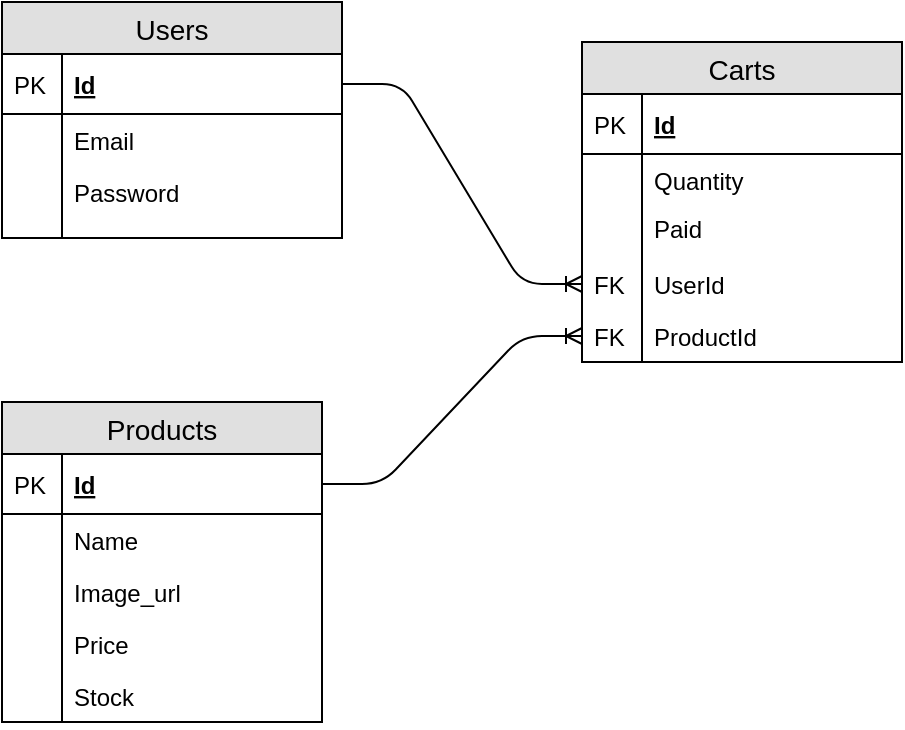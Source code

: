 <mxfile version="12.9.0" type="device"><diagram id="ENwOQ5pudNqp1Xqet5mc" name="Page-1"><mxGraphModel dx="1038" dy="575" grid="1" gridSize="10" guides="1" tooltips="1" connect="1" arrows="1" fold="1" page="1" pageScale="1" pageWidth="850" pageHeight="1100" math="0" shadow="0"><root><mxCell id="0"/><mxCell id="1" parent="0"/><mxCell id="iHK2_HEZjzpdKONs-7Vi-39" value="" style="edgeStyle=entityRelationEdgeStyle;fontSize=12;html=1;endArrow=ERoneToMany;exitX=1;exitY=0.5;exitDx=0;exitDy=0;" edge="1" parent="1" source="iHK2_HEZjzpdKONs-7Vi-27" target="iHK2_HEZjzpdKONs-7Vi-9"><mxGeometry width="100" height="100" relative="1" as="geometry"><mxPoint x="290" y="310" as="sourcePoint"/><mxPoint x="390" y="210" as="targetPoint"/></mxGeometry></mxCell><mxCell id="iHK2_HEZjzpdKONs-7Vi-40" value="" style="edgeStyle=entityRelationEdgeStyle;fontSize=12;html=1;endArrow=ERoneToMany;entryX=0;entryY=0.5;entryDx=0;entryDy=0;" edge="1" parent="1" source="iHK2_HEZjzpdKONs-7Vi-16" target="iHK2_HEZjzpdKONs-7Vi-11"><mxGeometry width="100" height="100" relative="1" as="geometry"><mxPoint x="730" y="280" as="sourcePoint"/><mxPoint x="720" y="240" as="targetPoint"/></mxGeometry></mxCell><mxCell id="iHK2_HEZjzpdKONs-7Vi-4" value="Carts" style="swimlane;fontStyle=0;childLayout=stackLayout;horizontal=1;startSize=26;fillColor=#e0e0e0;horizontalStack=0;resizeParent=1;resizeParentMax=0;resizeLast=0;collapsible=1;marginBottom=0;swimlaneFillColor=#ffffff;align=center;fontSize=14;" vertex="1" parent="1"><mxGeometry x="460" y="80" width="160" height="160" as="geometry"/></mxCell><mxCell id="iHK2_HEZjzpdKONs-7Vi-5" value="Id" style="shape=partialRectangle;top=0;left=0;right=0;bottom=1;align=left;verticalAlign=middle;fillColor=none;spacingLeft=34;spacingRight=4;overflow=hidden;rotatable=0;points=[[0,0.5],[1,0.5]];portConstraint=eastwest;dropTarget=0;fontStyle=5;fontSize=12;" vertex="1" parent="iHK2_HEZjzpdKONs-7Vi-4"><mxGeometry y="26" width="160" height="30" as="geometry"/></mxCell><mxCell id="iHK2_HEZjzpdKONs-7Vi-6" value="PK" style="shape=partialRectangle;top=0;left=0;bottom=0;fillColor=none;align=left;verticalAlign=middle;spacingLeft=4;spacingRight=4;overflow=hidden;rotatable=0;points=[];portConstraint=eastwest;part=1;fontSize=12;" vertex="1" connectable="0" parent="iHK2_HEZjzpdKONs-7Vi-5"><mxGeometry width="30" height="30" as="geometry"/></mxCell><mxCell id="iHK2_HEZjzpdKONs-7Vi-7" value="Quantity" style="shape=partialRectangle;top=0;left=0;right=0;bottom=0;align=left;verticalAlign=top;fillColor=none;spacingLeft=34;spacingRight=4;overflow=hidden;rotatable=0;points=[[0,0.5],[1,0.5]];portConstraint=eastwest;dropTarget=0;fontSize=12;" vertex="1" parent="iHK2_HEZjzpdKONs-7Vi-4"><mxGeometry y="56" width="160" height="26" as="geometry"/></mxCell><mxCell id="iHK2_HEZjzpdKONs-7Vi-8" value="" style="shape=partialRectangle;top=0;left=0;bottom=0;fillColor=none;align=left;verticalAlign=top;spacingLeft=4;spacingRight=4;overflow=hidden;rotatable=0;points=[];portConstraint=eastwest;part=1;fontSize=12;" vertex="1" connectable="0" parent="iHK2_HEZjzpdKONs-7Vi-7"><mxGeometry width="30" height="26" as="geometry"/></mxCell><mxCell id="iHK2_HEZjzpdKONs-7Vi-13" value="" style="shape=partialRectangle;top=0;left=0;right=0;bottom=0;align=left;verticalAlign=top;fillColor=none;spacingLeft=34;spacingRight=4;overflow=hidden;rotatable=0;points=[[0,0.5],[1,0.5]];portConstraint=eastwest;dropTarget=0;fontSize=12;" vertex="1" parent="iHK2_HEZjzpdKONs-7Vi-4"><mxGeometry y="82" width="160" height="26" as="geometry"/></mxCell><mxCell id="iHK2_HEZjzpdKONs-7Vi-14" value="" style="shape=partialRectangle;top=0;left=0;bottom=0;fillColor=none;align=left;verticalAlign=top;spacingLeft=4;spacingRight=4;overflow=hidden;rotatable=0;points=[];portConstraint=eastwest;part=1;fontSize=12;" vertex="1" connectable="0" parent="iHK2_HEZjzpdKONs-7Vi-13"><mxGeometry width="30" height="26" as="geometry"/></mxCell><mxCell id="iHK2_HEZjzpdKONs-7Vi-9" value="UserId" style="shape=partialRectangle;top=0;left=0;right=0;bottom=0;align=left;verticalAlign=top;fillColor=none;spacingLeft=34;spacingRight=4;overflow=hidden;rotatable=0;points=[[0,0.5],[1,0.5]];portConstraint=eastwest;dropTarget=0;fontSize=12;" vertex="1" parent="iHK2_HEZjzpdKONs-7Vi-4"><mxGeometry y="108" width="160" height="26" as="geometry"/></mxCell><mxCell id="iHK2_HEZjzpdKONs-7Vi-10" value="FK" style="shape=partialRectangle;top=0;left=0;bottom=0;fillColor=none;align=left;verticalAlign=top;spacingLeft=4;spacingRight=4;overflow=hidden;rotatable=0;points=[];portConstraint=eastwest;part=1;fontSize=12;" vertex="1" connectable="0" parent="iHK2_HEZjzpdKONs-7Vi-9"><mxGeometry width="30" height="26" as="geometry"/></mxCell><mxCell id="iHK2_HEZjzpdKONs-7Vi-11" value="ProductId" style="shape=partialRectangle;top=0;left=0;right=0;bottom=0;align=left;verticalAlign=top;fillColor=none;spacingLeft=34;spacingRight=4;overflow=hidden;rotatable=0;points=[[0,0.5],[1,0.5]];portConstraint=eastwest;dropTarget=0;fontSize=12;" vertex="1" parent="iHK2_HEZjzpdKONs-7Vi-4"><mxGeometry y="134" width="160" height="26" as="geometry"/></mxCell><mxCell id="iHK2_HEZjzpdKONs-7Vi-12" value="FK" style="shape=partialRectangle;top=0;left=0;bottom=0;fillColor=none;align=left;verticalAlign=top;spacingLeft=4;spacingRight=4;overflow=hidden;rotatable=0;points=[];portConstraint=eastwest;part=1;fontSize=12;" vertex="1" connectable="0" parent="iHK2_HEZjzpdKONs-7Vi-11"><mxGeometry width="30" height="26" as="geometry"/></mxCell><mxCell id="iHK2_HEZjzpdKONs-7Vi-26" value="Users" style="swimlane;fontStyle=0;childLayout=stackLayout;horizontal=1;startSize=26;fillColor=#e0e0e0;horizontalStack=0;resizeParent=1;resizeParentMax=0;resizeLast=0;collapsible=1;marginBottom=0;swimlaneFillColor=#ffffff;align=center;fontSize=14;" vertex="1" parent="1"><mxGeometry x="170" y="60" width="170" height="118" as="geometry"/></mxCell><mxCell id="iHK2_HEZjzpdKONs-7Vi-27" value="Id" style="shape=partialRectangle;top=0;left=0;right=0;bottom=1;align=left;verticalAlign=middle;fillColor=none;spacingLeft=34;spacingRight=4;overflow=hidden;rotatable=0;points=[[0,0.5],[1,0.5]];portConstraint=eastwest;dropTarget=0;fontStyle=5;fontSize=12;" vertex="1" parent="iHK2_HEZjzpdKONs-7Vi-26"><mxGeometry y="26" width="170" height="30" as="geometry"/></mxCell><mxCell id="iHK2_HEZjzpdKONs-7Vi-28" value="PK" style="shape=partialRectangle;top=0;left=0;bottom=0;fillColor=none;align=left;verticalAlign=middle;spacingLeft=4;spacingRight=4;overflow=hidden;rotatable=0;points=[];portConstraint=eastwest;part=1;fontSize=12;" vertex="1" connectable="0" parent="iHK2_HEZjzpdKONs-7Vi-27"><mxGeometry width="30" height="30" as="geometry"/></mxCell><mxCell id="iHK2_HEZjzpdKONs-7Vi-29" value="Email" style="shape=partialRectangle;top=0;left=0;right=0;bottom=0;align=left;verticalAlign=top;fillColor=none;spacingLeft=34;spacingRight=4;overflow=hidden;rotatable=0;points=[[0,0.5],[1,0.5]];portConstraint=eastwest;dropTarget=0;fontSize=12;" vertex="1" parent="iHK2_HEZjzpdKONs-7Vi-26"><mxGeometry y="56" width="170" height="26" as="geometry"/></mxCell><mxCell id="iHK2_HEZjzpdKONs-7Vi-30" value="" style="shape=partialRectangle;top=0;left=0;bottom=0;fillColor=none;align=left;verticalAlign=top;spacingLeft=4;spacingRight=4;overflow=hidden;rotatable=0;points=[];portConstraint=eastwest;part=1;fontSize=12;" vertex="1" connectable="0" parent="iHK2_HEZjzpdKONs-7Vi-29"><mxGeometry width="30" height="26" as="geometry"/></mxCell><mxCell id="iHK2_HEZjzpdKONs-7Vi-31" value="Password" style="shape=partialRectangle;top=0;left=0;right=0;bottom=0;align=left;verticalAlign=top;fillColor=none;spacingLeft=34;spacingRight=4;overflow=hidden;rotatable=0;points=[[0,0.5],[1,0.5]];portConstraint=eastwest;dropTarget=0;fontSize=12;" vertex="1" parent="iHK2_HEZjzpdKONs-7Vi-26"><mxGeometry y="82" width="170" height="26" as="geometry"/></mxCell><mxCell id="iHK2_HEZjzpdKONs-7Vi-32" value="" style="shape=partialRectangle;top=0;left=0;bottom=0;fillColor=none;align=left;verticalAlign=top;spacingLeft=4;spacingRight=4;overflow=hidden;rotatable=0;points=[];portConstraint=eastwest;part=1;fontSize=12;" vertex="1" connectable="0" parent="iHK2_HEZjzpdKONs-7Vi-31"><mxGeometry width="30" height="26" as="geometry"/></mxCell><mxCell id="iHK2_HEZjzpdKONs-7Vi-35" value="" style="shape=partialRectangle;top=0;left=0;right=0;bottom=0;align=left;verticalAlign=top;fillColor=none;spacingLeft=34;spacingRight=4;overflow=hidden;rotatable=0;points=[[0,0.5],[1,0.5]];portConstraint=eastwest;dropTarget=0;fontSize=12;" vertex="1" parent="iHK2_HEZjzpdKONs-7Vi-26"><mxGeometry y="108" width="170" height="10" as="geometry"/></mxCell><mxCell id="iHK2_HEZjzpdKONs-7Vi-36" value="" style="shape=partialRectangle;top=0;left=0;bottom=0;fillColor=none;align=left;verticalAlign=top;spacingLeft=4;spacingRight=4;overflow=hidden;rotatable=0;points=[];portConstraint=eastwest;part=1;fontSize=12;" vertex="1" connectable="0" parent="iHK2_HEZjzpdKONs-7Vi-35"><mxGeometry width="30" height="10" as="geometry"/></mxCell><mxCell id="iHK2_HEZjzpdKONs-7Vi-15" value="Products" style="swimlane;fontStyle=0;childLayout=stackLayout;horizontal=1;startSize=26;fillColor=#e0e0e0;horizontalStack=0;resizeParent=1;resizeParentMax=0;resizeLast=0;collapsible=1;marginBottom=0;swimlaneFillColor=#ffffff;align=center;fontSize=14;" vertex="1" parent="1"><mxGeometry x="170" y="260" width="160" height="160" as="geometry"/></mxCell><mxCell id="iHK2_HEZjzpdKONs-7Vi-16" value="Id" style="shape=partialRectangle;top=0;left=0;right=0;bottom=1;align=left;verticalAlign=middle;fillColor=none;spacingLeft=34;spacingRight=4;overflow=hidden;rotatable=0;points=[[0,0.5],[1,0.5]];portConstraint=eastwest;dropTarget=0;fontStyle=5;fontSize=12;" vertex="1" parent="iHK2_HEZjzpdKONs-7Vi-15"><mxGeometry y="26" width="160" height="30" as="geometry"/></mxCell><mxCell id="iHK2_HEZjzpdKONs-7Vi-17" value="PK" style="shape=partialRectangle;top=0;left=0;bottom=0;fillColor=none;align=left;verticalAlign=middle;spacingLeft=4;spacingRight=4;overflow=hidden;rotatable=0;points=[];portConstraint=eastwest;part=1;fontSize=12;" vertex="1" connectable="0" parent="iHK2_HEZjzpdKONs-7Vi-16"><mxGeometry width="30" height="30" as="geometry"/></mxCell><mxCell id="iHK2_HEZjzpdKONs-7Vi-18" value="Name" style="shape=partialRectangle;top=0;left=0;right=0;bottom=0;align=left;verticalAlign=top;fillColor=none;spacingLeft=34;spacingRight=4;overflow=hidden;rotatable=0;points=[[0,0.5],[1,0.5]];portConstraint=eastwest;dropTarget=0;fontSize=12;" vertex="1" parent="iHK2_HEZjzpdKONs-7Vi-15"><mxGeometry y="56" width="160" height="26" as="geometry"/></mxCell><mxCell id="iHK2_HEZjzpdKONs-7Vi-19" value="" style="shape=partialRectangle;top=0;left=0;bottom=0;fillColor=none;align=left;verticalAlign=top;spacingLeft=4;spacingRight=4;overflow=hidden;rotatable=0;points=[];portConstraint=eastwest;part=1;fontSize=12;" vertex="1" connectable="0" parent="iHK2_HEZjzpdKONs-7Vi-18"><mxGeometry width="30" height="26" as="geometry"/></mxCell><mxCell id="iHK2_HEZjzpdKONs-7Vi-20" value="Image_url" style="shape=partialRectangle;top=0;left=0;right=0;bottom=0;align=left;verticalAlign=top;fillColor=none;spacingLeft=34;spacingRight=4;overflow=hidden;rotatable=0;points=[[0,0.5],[1,0.5]];portConstraint=eastwest;dropTarget=0;fontSize=12;" vertex="1" parent="iHK2_HEZjzpdKONs-7Vi-15"><mxGeometry y="82" width="160" height="26" as="geometry"/></mxCell><mxCell id="iHK2_HEZjzpdKONs-7Vi-21" value="" style="shape=partialRectangle;top=0;left=0;bottom=0;fillColor=none;align=left;verticalAlign=top;spacingLeft=4;spacingRight=4;overflow=hidden;rotatable=0;points=[];portConstraint=eastwest;part=1;fontSize=12;" vertex="1" connectable="0" parent="iHK2_HEZjzpdKONs-7Vi-20"><mxGeometry width="30" height="26" as="geometry"/></mxCell><mxCell id="iHK2_HEZjzpdKONs-7Vi-22" value="Price" style="shape=partialRectangle;top=0;left=0;right=0;bottom=0;align=left;verticalAlign=top;fillColor=none;spacingLeft=34;spacingRight=4;overflow=hidden;rotatable=0;points=[[0,0.5],[1,0.5]];portConstraint=eastwest;dropTarget=0;fontSize=12;" vertex="1" parent="iHK2_HEZjzpdKONs-7Vi-15"><mxGeometry y="108" width="160" height="26" as="geometry"/></mxCell><mxCell id="iHK2_HEZjzpdKONs-7Vi-23" value="" style="shape=partialRectangle;top=0;left=0;bottom=0;fillColor=none;align=left;verticalAlign=top;spacingLeft=4;spacingRight=4;overflow=hidden;rotatable=0;points=[];portConstraint=eastwest;part=1;fontSize=12;" vertex="1" connectable="0" parent="iHK2_HEZjzpdKONs-7Vi-22"><mxGeometry width="30" height="26" as="geometry"/></mxCell><mxCell id="iHK2_HEZjzpdKONs-7Vi-37" value="Stock" style="shape=partialRectangle;top=0;left=0;right=0;bottom=0;align=left;verticalAlign=top;fillColor=none;spacingLeft=34;spacingRight=4;overflow=hidden;rotatable=0;points=[[0,0.5],[1,0.5]];portConstraint=eastwest;dropTarget=0;fontSize=12;" vertex="1" parent="iHK2_HEZjzpdKONs-7Vi-15"><mxGeometry y="134" width="160" height="26" as="geometry"/></mxCell><mxCell id="iHK2_HEZjzpdKONs-7Vi-38" value="" style="shape=partialRectangle;top=0;left=0;bottom=0;fillColor=none;align=left;verticalAlign=top;spacingLeft=4;spacingRight=4;overflow=hidden;rotatable=0;points=[];portConstraint=eastwest;part=1;fontSize=12;" vertex="1" connectable="0" parent="iHK2_HEZjzpdKONs-7Vi-37"><mxGeometry width="30" height="26" as="geometry"/></mxCell><mxCell id="iHK2_HEZjzpdKONs-7Vi-24" value="" style="shape=partialRectangle;top=0;left=0;right=0;bottom=0;align=left;verticalAlign=top;fillColor=none;spacingLeft=34;spacingRight=4;overflow=hidden;rotatable=0;points=[[0,0.5],[1,0.5]];portConstraint=eastwest;dropTarget=0;fontSize=12;" vertex="1" parent="iHK2_HEZjzpdKONs-7Vi-15"><mxGeometry y="160" width="160" as="geometry"/></mxCell><mxCell id="iHK2_HEZjzpdKONs-7Vi-25" value="" style="shape=partialRectangle;top=0;left=0;bottom=0;fillColor=none;align=left;verticalAlign=top;spacingLeft=4;spacingRight=4;overflow=hidden;rotatable=0;points=[];portConstraint=eastwest;part=1;fontSize=12;" vertex="1" connectable="0" parent="iHK2_HEZjzpdKONs-7Vi-24"><mxGeometry width="30" as="geometry"/></mxCell><mxCell id="iHK2_HEZjzpdKONs-7Vi-43" value="Paid" style="shape=partialRectangle;top=0;left=0;right=0;bottom=0;align=left;verticalAlign=top;fillColor=none;spacingLeft=34;spacingRight=4;overflow=hidden;rotatable=0;points=[[0,0.5],[1,0.5]];portConstraint=eastwest;dropTarget=0;fontSize=12;" vertex="1" parent="1"><mxGeometry x="460" y="160" width="160" height="26" as="geometry"/></mxCell><mxCell id="iHK2_HEZjzpdKONs-7Vi-44" value="" style="shape=partialRectangle;top=0;left=0;bottom=0;fillColor=none;align=left;verticalAlign=top;spacingLeft=4;spacingRight=4;overflow=hidden;rotatable=0;points=[];portConstraint=eastwest;part=1;fontSize=12;" vertex="1" connectable="0" parent="iHK2_HEZjzpdKONs-7Vi-43"><mxGeometry width="30" height="26" as="geometry"/></mxCell></root></mxGraphModel></diagram></mxfile>